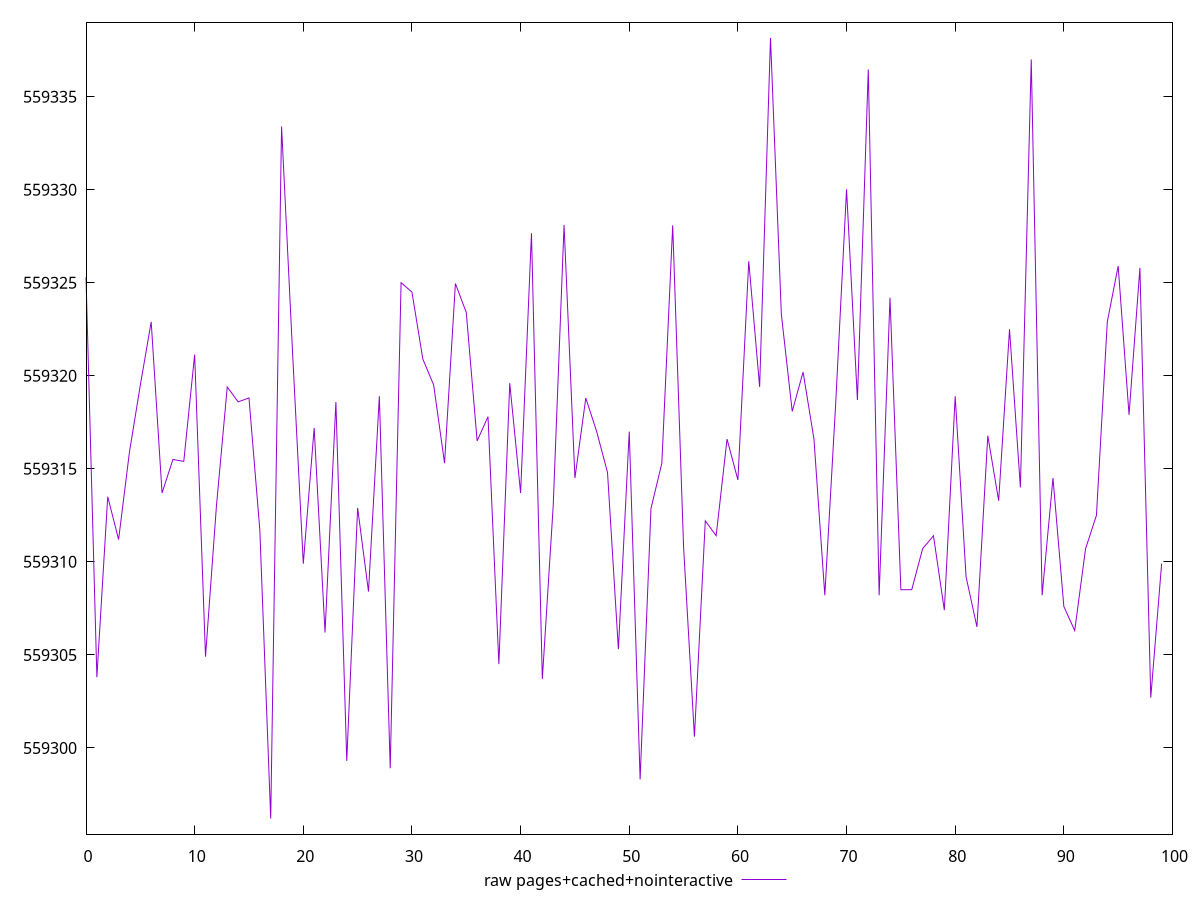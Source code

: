 $_rawPagesCachedNointeractive <<EOF
559325.3076379889
559303.8024240223
559313.5021446928
559311.2018653632
559315.9093139665
559319.5032620112
559322.9021446928
559313.7038206705
559315.5049379889
559315.4013067039
559321.1404687151
559304.9065206704
559312.9657759777
559319.4013067039
559318.601306704
559318.8101519553
559311.7049379889
559296.2035413408
559333.4024240224
559321.3948553073
559309.9032620112
559317.2024240224
559306.2024240224
559318.594296648
559299.3038206705
559312.9015860335
559308.4029826816
559318.905403352
559298.9049379888
559325.0057759777
559324.5021446928
559320.9060553074
559319.505496648
559315.3060553073
559324.961306704
559323.4057759776
559316.5021446928
559317.8052173185
559304.502703352
559319.6052173185
559313.7015860336
559327.666030478
559303.7049379889
559313.0013067039
559328.1060553073
559314.5015860336
559318.8052173185
559317.0057759777
559314.8052173185
559305.3049379889
559317.0057759777
559298.3038206705
559312.8671477964
559315.3060553073
559328.0901067039
559310.8074519554
559300.6024240224
559312.2057759777
559311.4057759776
559316.5996307263
559314.4035413408
559326.1624240224
559319.4057759776
559338.1657511484
559323.3060553073
559318.0889893855
559320.2057759777
559316.6046586593
559308.2035413408
559318.5015860336
559330.0246648666
559318.7010273744
559336.466030478
559308.2057759777
559324.201306704
559308.5049379889
559308.502703352
559310.7032620113
559311.4057759776
559307.4057759776
559318.9049379888
559309.2029826817
559306.5038206704
559316.7821446928
559313.2852173186
559322.5015860336
559314.0046586592
559337.0057759777
559308.2035413408
559314.5060553073
559307.6007480448
559306.3066139665
559310.7076379888
559312.502703352
559322.9048446928
559325.9054966482
559317.9032620112
559325.8035413409
559302.7010273744
559309.9010273744
EOF
set key outside below
set terminal pngcairo
set output "report_00006_2020-11-02T20-21-41.718Z/uses-long-cache-ttl/pages+cached+nointeractive//raw.png"
set yrange [559295.3642971446:559339.0049953446]
plot $_rawPagesCachedNointeractive title "raw pages+cached+nointeractive" with line ,